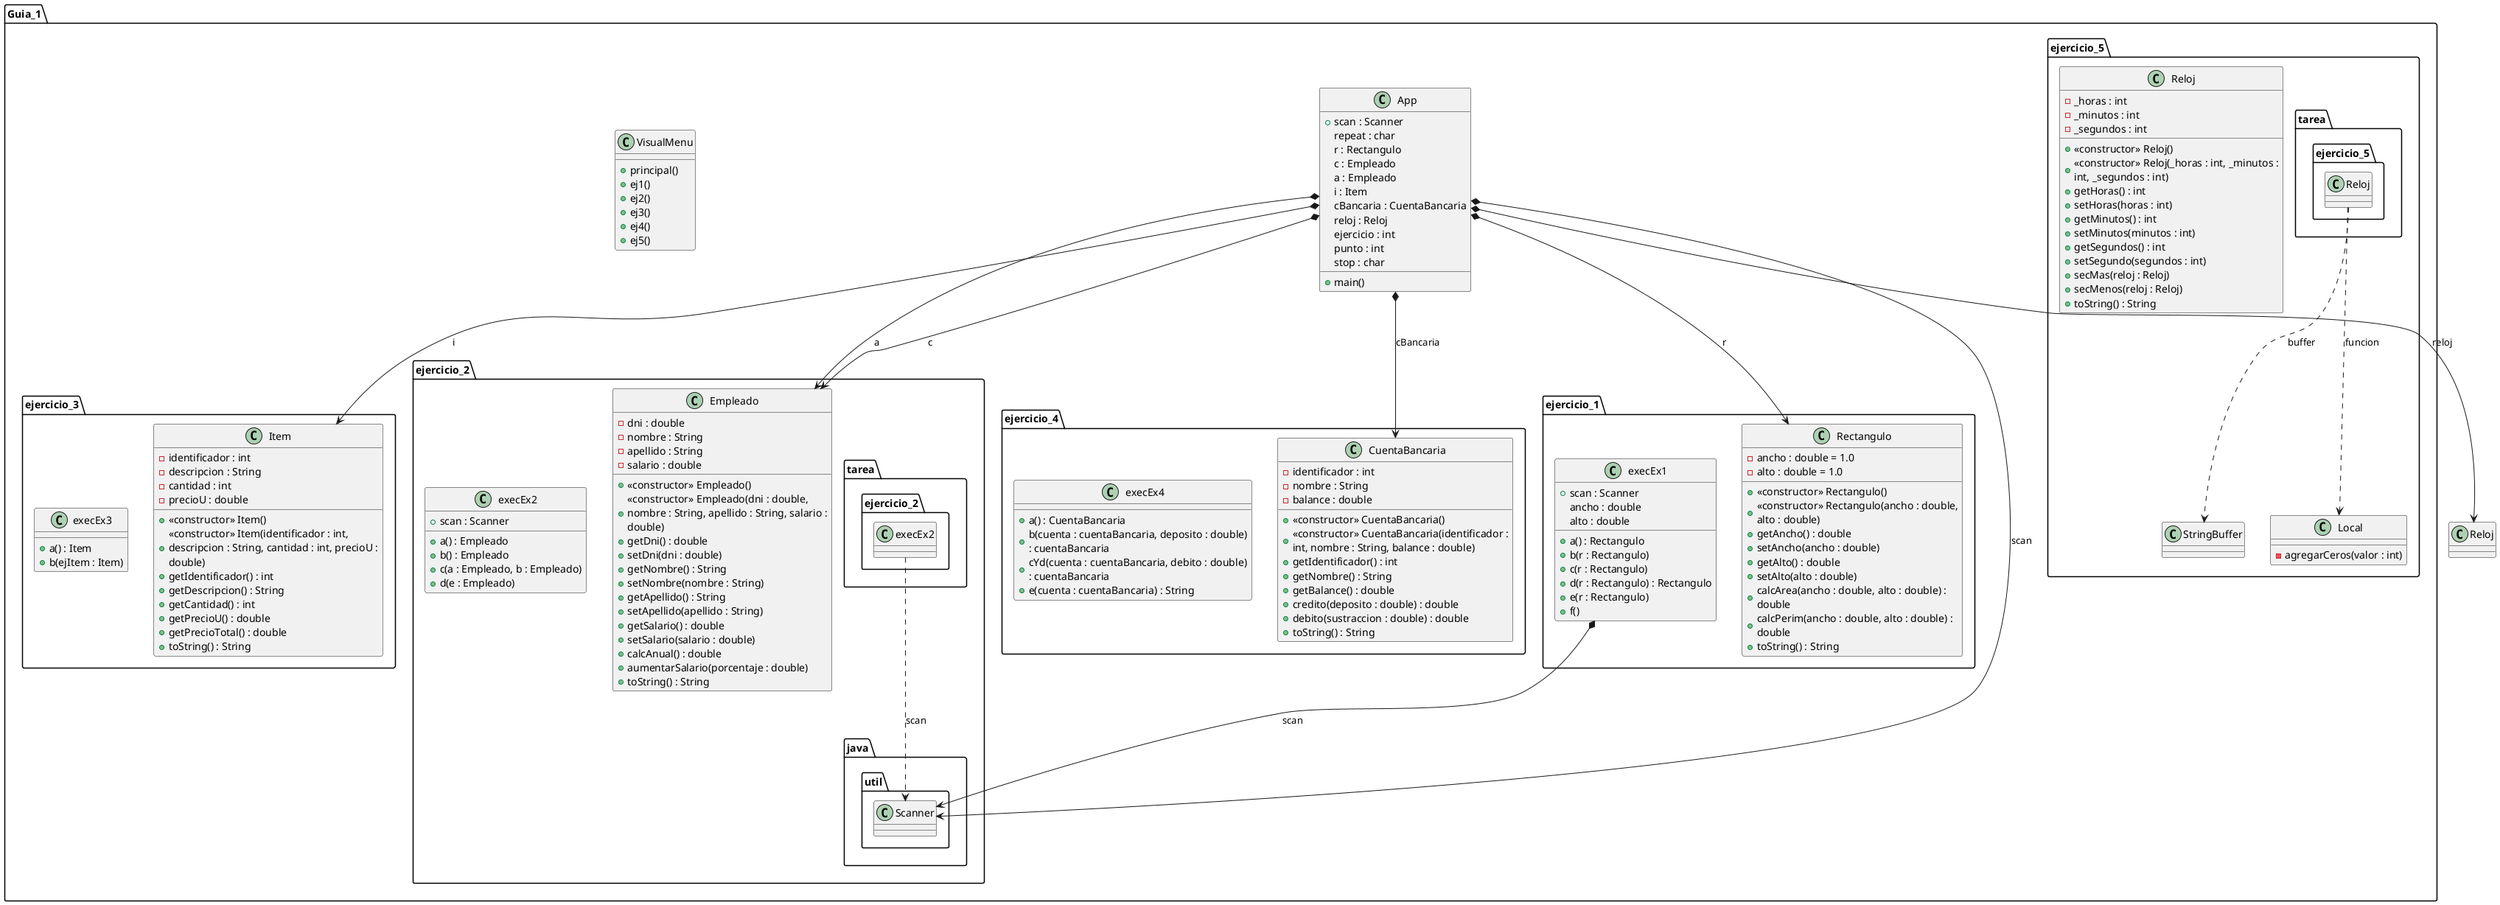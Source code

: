 @startuml
skinparam WrapWidth 300

package Guia_1 {
    class App {
        +scan : Scanner
        repeat : char
        r : Rectangulo
        c : Empleado
        a : Empleado
        i : Item
        cBancaria : CuentaBancaria
        reloj : Reloj
        ejercicio : int
        punto : int
        stop : char
        +main()
    }
    class VisualMenu {
        +principal()
        +ej1()
        +ej2()
        +ej3()
        +ej4()
        +ej5()
    }

    package ejercicio_1 {
        class Rectangulo {
            -ancho : double = 1.0
            -alto : double = 1.0
            +<<constructor>> Rectangulo()
            +<<constructor>> Rectangulo(ancho : double, alto : double)
            +getAncho() : double
            +setAncho(ancho : double)
            +getAlto() : double
            +setAlto(alto : double)
            +calcArea(ancho : double, alto : double) : double
            +calcPerim(ancho : double, alto : double) : double
            +toString() : String
        }
        class execEx1 {
            +scan : Scanner
            ancho : double
            alto : double
                +a() : Rectangulo
                +b(r : Rectangulo)
                +c(r : Rectangulo)
                +d(r : Rectangulo) : Rectangulo
                +e(r : Rectangulo)
                +f()
            }
        }

        package ejercicio_2 {
            class Empleado {
                -dni : double
                -nombre : String
                -apellido : String
                -salario : double
                +<<constructor>> Empleado()
                +<<constructor>> Empleado(dni : double, nombre : String, apellido : String, salario : double)
                +getDni() : double
                +setDni(dni : double)
                +getNombre() : String
                +setNombre(nombre : String)
                +getApellido() : String
                +setApellido(apellido : String)
                +getSalario() : double
                +setSalario(salario : double)
                +calcAnual() : double
                +aumentarSalario(porcentaje : double)
                +toString() : String
            }
            class execEx2 {
                + scan : Scanner
                + a() : Empleado
                + b() : Empleado
                + c(a : Empleado, b : Empleado)
                + d(e : Empleado)
            }

            tarea.ejercicio_2.execEx2 ..> java.util.Scanner : scan
        }

        package ejercicio_3 {
            class Item {
                -identificador : int
                -descripcion : String
                -cantidad : int
                -precioU : double
                +<<constructor>> Item()
                +<<constructor>> Item(identificador : int, descripcion : String, cantidad : int, precioU : double)
                +getIdentificador() : int
                +getDescripcion() : String
                +getCantidad() : int
                +getPrecioU() : double
                +getPrecioTotal() : double
                +toString() : String
            }
            class execEx3 {
                +a() : Item
                +b(ejItem : Item)
            }
        }

        package ejercicio_4 {
            class CuentaBancaria {
                -identificador : int
                -nombre : String
                -balance : double
                +<<constructor>> CuentaBancaria()
                +<<constructor>> CuentaBancaria(identificador : int, nombre : String, balance : double)
                +getIdentificador() : int
                +getNombre() : String
                +getBalance() : double
                +credito(deposito : double) : double
                +debito(sustraccion : double) : double
                +toString() : String
            }
            class execEx4 {
                +a() : CuentaBancaria
                +b(cuenta : cuentaBancaria, deposito : double) : cuentaBancaria
                +cYd(cuenta : cuentaBancaria, debito : double) : cuentaBancaria
                +e(cuenta : cuentaBancaria) : String
            }
        }

        package ejercicio_5 {
            class Reloj {
                -_horas : int
                -_minutos : int
                -_segundos : int
                +<<constructor>> Reloj()
                +<<constructor>> Reloj(_horas : int, _minutos : int, _segundos : int)
                +getHoras() : int
                +setHoras(horas : int)
                +getMinutos() : int
                +setMinutos(minutos : int)
                +getSegundos() : int
                +setSegundo(segundos : int)
                +secMas(reloj : Reloj)
                +secMenos(reloj : Reloj)
                +toString() : String
            }

            tarea.ejercicio_5.Reloj ..> StringBuffer : buffer
            tarea.ejercicio_5.Reloj ..> Local : funcion

            class Local {
                -agregarCeros(valor : int)
            }
        }
    }

    App *--> Scanner : scan
    App *--> Rectangulo : r
    App *--> Empleado : c
    App *--> Empleado : a
    App *--> Item : i
    App *--> CuentaBancaria : cBancaria
    App *--> Reloj : reloj
    execEx1 *--> Scanner : scan

    @enduml
